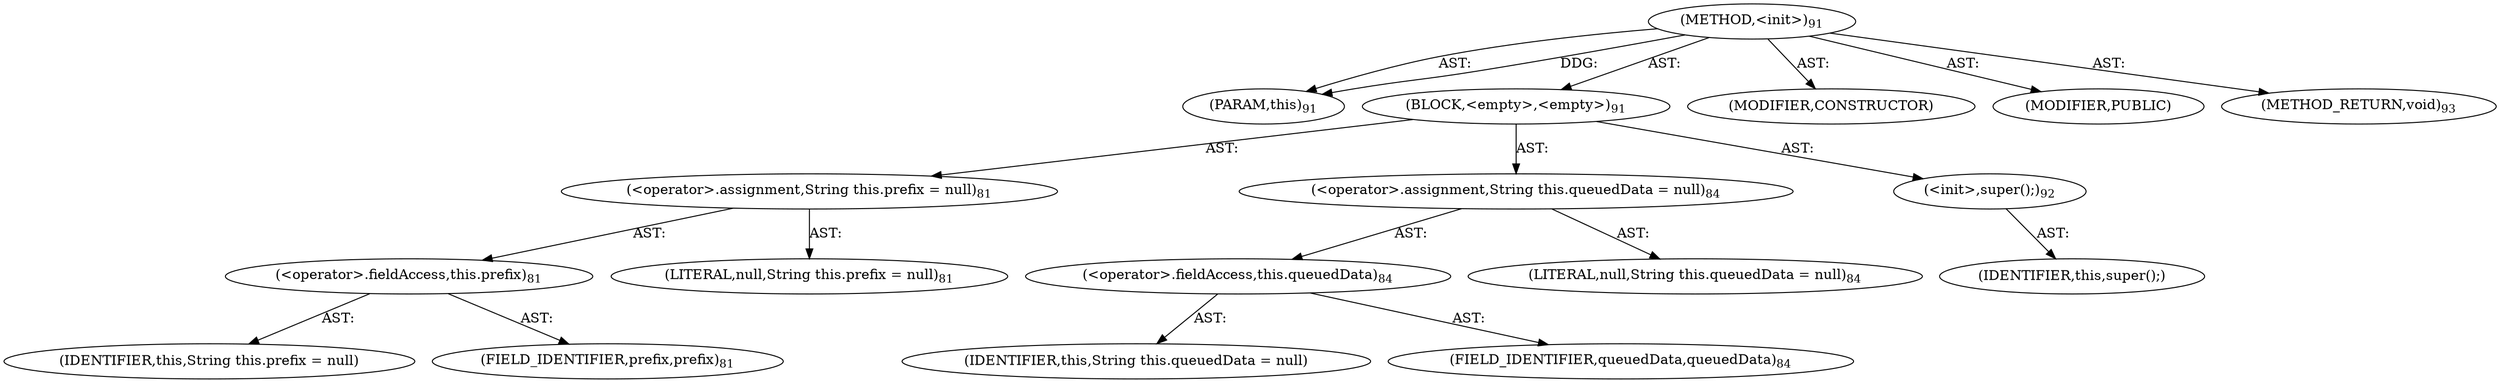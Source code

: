 digraph "&lt;init&gt;" {  
"111669149696" [label = <(METHOD,&lt;init&gt;)<SUB>91</SUB>> ]
"115964116996" [label = <(PARAM,this)<SUB>91</SUB>> ]
"25769803776" [label = <(BLOCK,&lt;empty&gt;,&lt;empty&gt;)<SUB>91</SUB>> ]
"30064771074" [label = <(&lt;operator&gt;.assignment,String this.prefix = null)<SUB>81</SUB>> ]
"30064771075" [label = <(&lt;operator&gt;.fieldAccess,this.prefix)<SUB>81</SUB>> ]
"68719476747" [label = <(IDENTIFIER,this,String this.prefix = null)> ]
"55834574848" [label = <(FIELD_IDENTIFIER,prefix,prefix)<SUB>81</SUB>> ]
"90194313216" [label = <(LITERAL,null,String this.prefix = null)<SUB>81</SUB>> ]
"30064771076" [label = <(&lt;operator&gt;.assignment,String this.queuedData = null)<SUB>84</SUB>> ]
"30064771077" [label = <(&lt;operator&gt;.fieldAccess,this.queuedData)<SUB>84</SUB>> ]
"68719476748" [label = <(IDENTIFIER,this,String this.queuedData = null)> ]
"55834574849" [label = <(FIELD_IDENTIFIER,queuedData,queuedData)<SUB>84</SUB>> ]
"90194313217" [label = <(LITERAL,null,String this.queuedData = null)<SUB>84</SUB>> ]
"30064771072" [label = <(&lt;init&gt;,super();)<SUB>92</SUB>> ]
"68719476744" [label = <(IDENTIFIER,this,super();)> ]
"133143986180" [label = <(MODIFIER,CONSTRUCTOR)> ]
"133143986181" [label = <(MODIFIER,PUBLIC)> ]
"128849018880" [label = <(METHOD_RETURN,void)<SUB>93</SUB>> ]
  "111669149696" -> "115964116996"  [ label = "AST: "] 
  "111669149696" -> "25769803776"  [ label = "AST: "] 
  "111669149696" -> "133143986180"  [ label = "AST: "] 
  "111669149696" -> "133143986181"  [ label = "AST: "] 
  "111669149696" -> "128849018880"  [ label = "AST: "] 
  "25769803776" -> "30064771074"  [ label = "AST: "] 
  "25769803776" -> "30064771076"  [ label = "AST: "] 
  "25769803776" -> "30064771072"  [ label = "AST: "] 
  "30064771074" -> "30064771075"  [ label = "AST: "] 
  "30064771074" -> "90194313216"  [ label = "AST: "] 
  "30064771075" -> "68719476747"  [ label = "AST: "] 
  "30064771075" -> "55834574848"  [ label = "AST: "] 
  "30064771076" -> "30064771077"  [ label = "AST: "] 
  "30064771076" -> "90194313217"  [ label = "AST: "] 
  "30064771077" -> "68719476748"  [ label = "AST: "] 
  "30064771077" -> "55834574849"  [ label = "AST: "] 
  "30064771072" -> "68719476744"  [ label = "AST: "] 
  "111669149696" -> "115964116996"  [ label = "DDG: "] 
}
